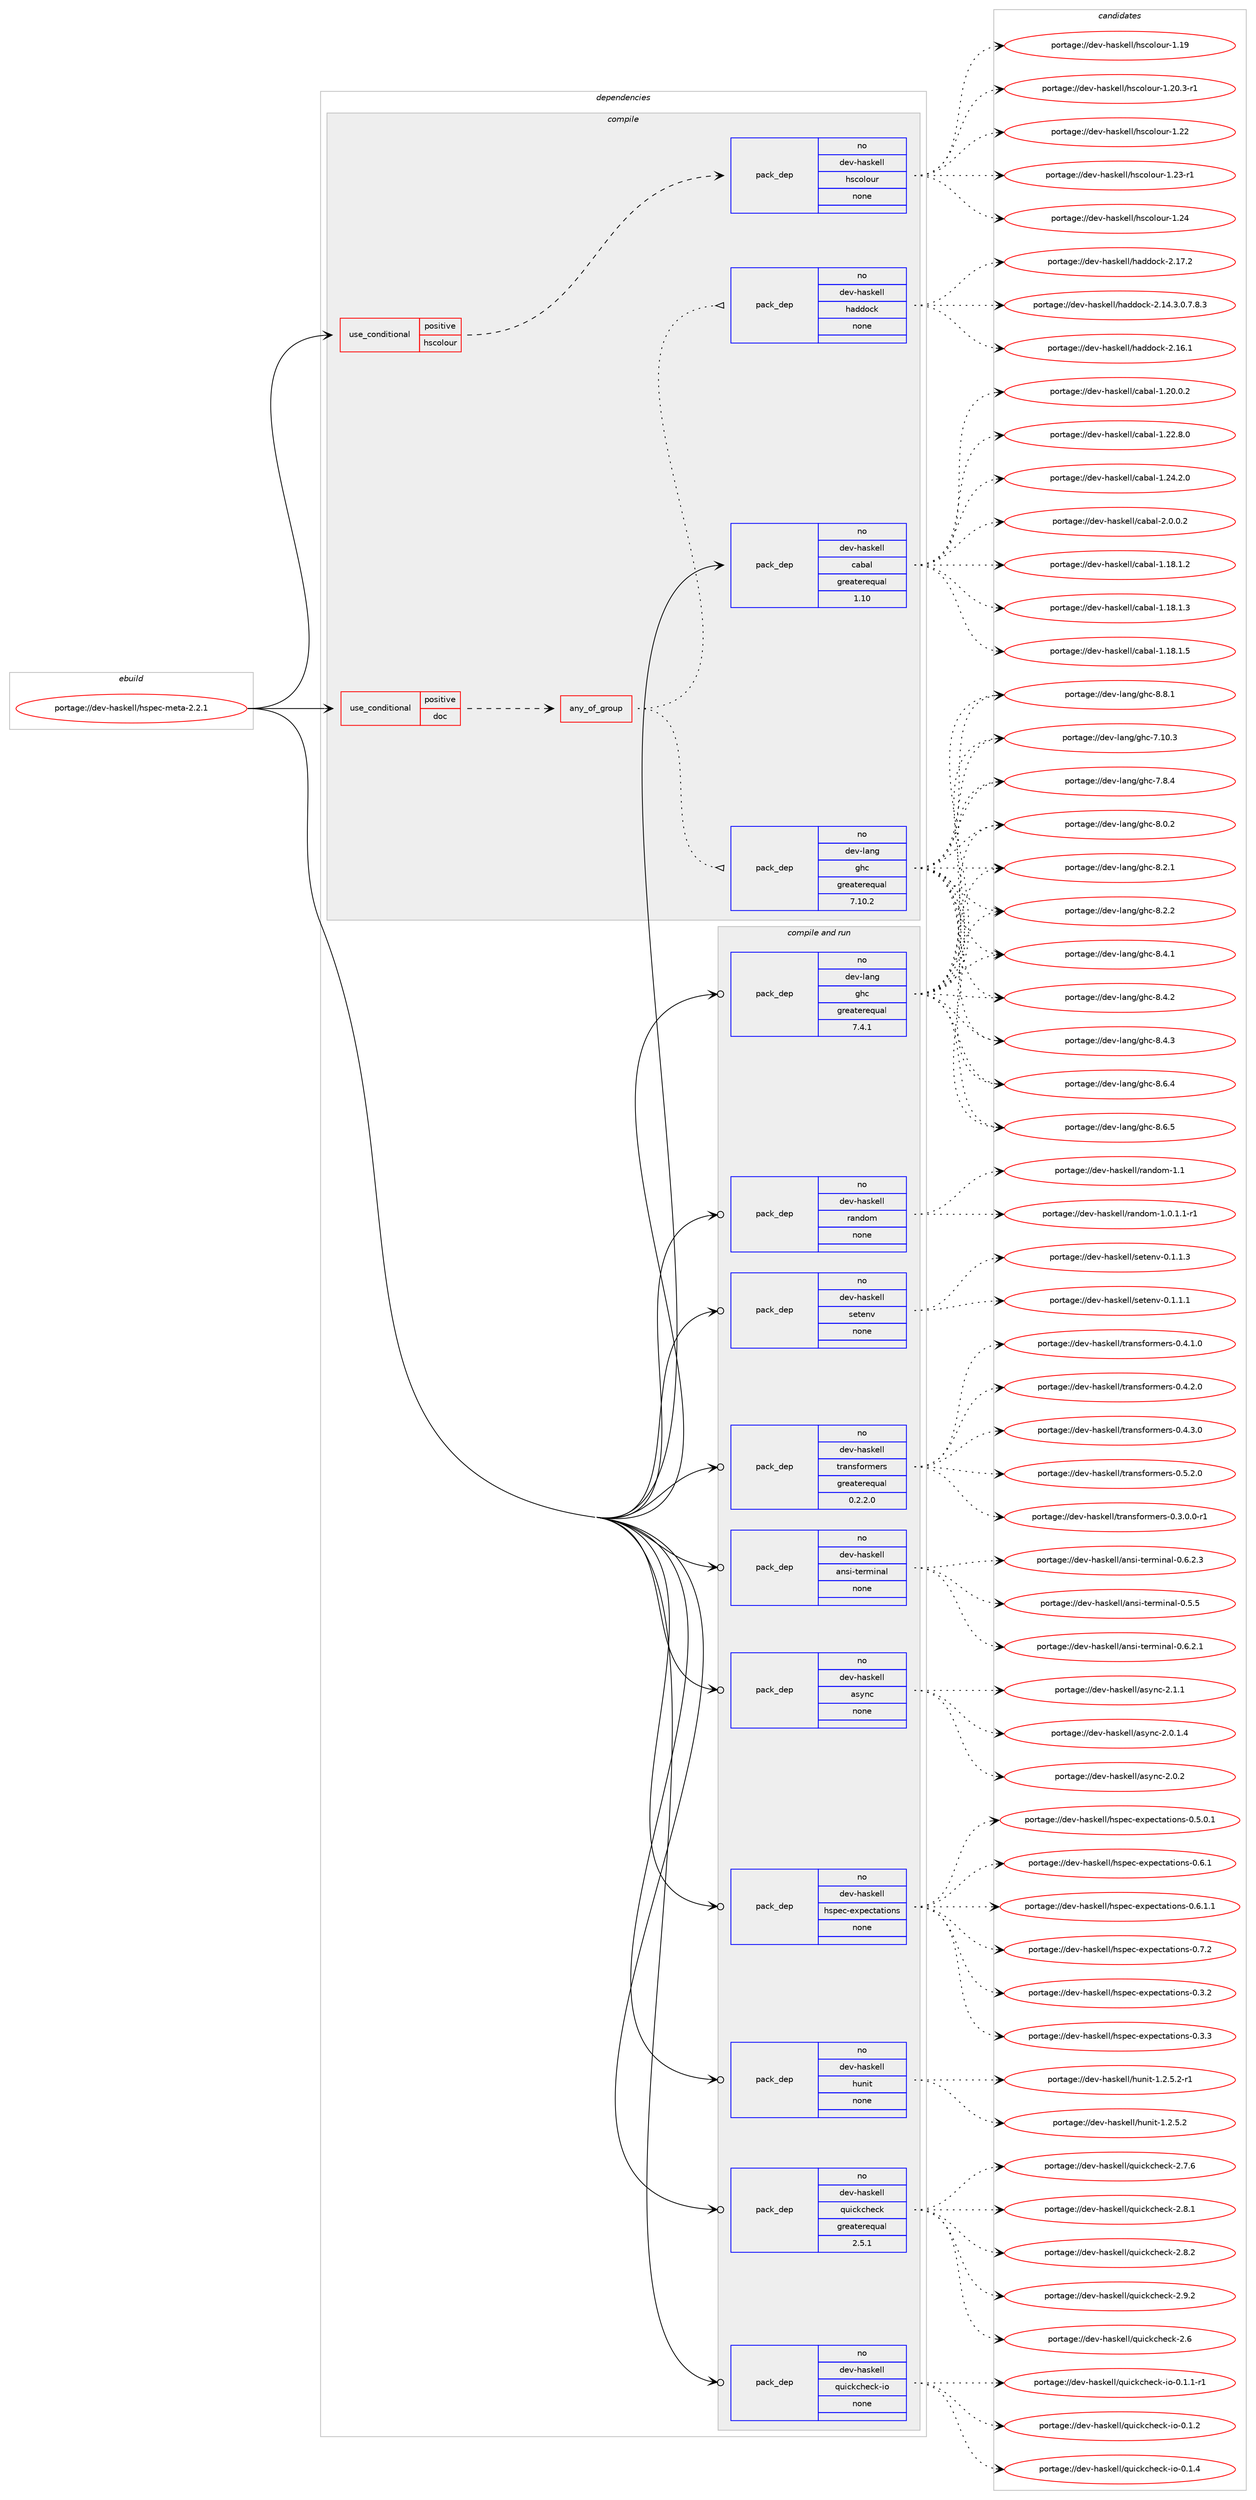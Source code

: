 digraph prolog {

# *************
# Graph options
# *************

newrank=true;
concentrate=true;
compound=true;
graph [rankdir=LR,fontname=Helvetica,fontsize=10,ranksep=1.5];#, ranksep=2.5, nodesep=0.2];
edge  [arrowhead=vee];
node  [fontname=Helvetica,fontsize=10];

# **********
# The ebuild
# **********

subgraph cluster_leftcol {
color=gray;
rank=same;
label=<<i>ebuild</i>>;
id [label="portage://dev-haskell/hspec-meta-2.2.1", color=red, width=4, href="../dev-haskell/hspec-meta-2.2.1.svg"];
}

# ****************
# The dependencies
# ****************

subgraph cluster_midcol {
color=gray;
label=<<i>dependencies</i>>;
subgraph cluster_compile {
fillcolor="#eeeeee";
style=filled;
label=<<i>compile</i>>;
subgraph cond15655 {
dependency71045 [label=<<TABLE BORDER="0" CELLBORDER="1" CELLSPACING="0" CELLPADDING="4"><TR><TD ROWSPAN="3" CELLPADDING="10">use_conditional</TD></TR><TR><TD>positive</TD></TR><TR><TD>doc</TD></TR></TABLE>>, shape=none, color=red];
subgraph any1863 {
dependency71046 [label=<<TABLE BORDER="0" CELLBORDER="1" CELLSPACING="0" CELLPADDING="4"><TR><TD CELLPADDING="10">any_of_group</TD></TR></TABLE>>, shape=none, color=red];subgraph pack53468 {
dependency71047 [label=<<TABLE BORDER="0" CELLBORDER="1" CELLSPACING="0" CELLPADDING="4" WIDTH="220"><TR><TD ROWSPAN="6" CELLPADDING="30">pack_dep</TD></TR><TR><TD WIDTH="110">no</TD></TR><TR><TD>dev-haskell</TD></TR><TR><TD>haddock</TD></TR><TR><TD>none</TD></TR><TR><TD></TD></TR></TABLE>>, shape=none, color=blue];
}
dependency71046:e -> dependency71047:w [weight=20,style="dotted",arrowhead="oinv"];
subgraph pack53469 {
dependency71048 [label=<<TABLE BORDER="0" CELLBORDER="1" CELLSPACING="0" CELLPADDING="4" WIDTH="220"><TR><TD ROWSPAN="6" CELLPADDING="30">pack_dep</TD></TR><TR><TD WIDTH="110">no</TD></TR><TR><TD>dev-lang</TD></TR><TR><TD>ghc</TD></TR><TR><TD>greaterequal</TD></TR><TR><TD>7.10.2</TD></TR></TABLE>>, shape=none, color=blue];
}
dependency71046:e -> dependency71048:w [weight=20,style="dotted",arrowhead="oinv"];
}
dependency71045:e -> dependency71046:w [weight=20,style="dashed",arrowhead="vee"];
}
id:e -> dependency71045:w [weight=20,style="solid",arrowhead="vee"];
subgraph cond15656 {
dependency71049 [label=<<TABLE BORDER="0" CELLBORDER="1" CELLSPACING="0" CELLPADDING="4"><TR><TD ROWSPAN="3" CELLPADDING="10">use_conditional</TD></TR><TR><TD>positive</TD></TR><TR><TD>hscolour</TD></TR></TABLE>>, shape=none, color=red];
subgraph pack53470 {
dependency71050 [label=<<TABLE BORDER="0" CELLBORDER="1" CELLSPACING="0" CELLPADDING="4" WIDTH="220"><TR><TD ROWSPAN="6" CELLPADDING="30">pack_dep</TD></TR><TR><TD WIDTH="110">no</TD></TR><TR><TD>dev-haskell</TD></TR><TR><TD>hscolour</TD></TR><TR><TD>none</TD></TR><TR><TD></TD></TR></TABLE>>, shape=none, color=blue];
}
dependency71049:e -> dependency71050:w [weight=20,style="dashed",arrowhead="vee"];
}
id:e -> dependency71049:w [weight=20,style="solid",arrowhead="vee"];
subgraph pack53471 {
dependency71051 [label=<<TABLE BORDER="0" CELLBORDER="1" CELLSPACING="0" CELLPADDING="4" WIDTH="220"><TR><TD ROWSPAN="6" CELLPADDING="30">pack_dep</TD></TR><TR><TD WIDTH="110">no</TD></TR><TR><TD>dev-haskell</TD></TR><TR><TD>cabal</TD></TR><TR><TD>greaterequal</TD></TR><TR><TD>1.10</TD></TR></TABLE>>, shape=none, color=blue];
}
id:e -> dependency71051:w [weight=20,style="solid",arrowhead="vee"];
}
subgraph cluster_compileandrun {
fillcolor="#eeeeee";
style=filled;
label=<<i>compile and run</i>>;
subgraph pack53472 {
dependency71052 [label=<<TABLE BORDER="0" CELLBORDER="1" CELLSPACING="0" CELLPADDING="4" WIDTH="220"><TR><TD ROWSPAN="6" CELLPADDING="30">pack_dep</TD></TR><TR><TD WIDTH="110">no</TD></TR><TR><TD>dev-haskell</TD></TR><TR><TD>ansi-terminal</TD></TR><TR><TD>none</TD></TR><TR><TD></TD></TR></TABLE>>, shape=none, color=blue];
}
id:e -> dependency71052:w [weight=20,style="solid",arrowhead="odotvee"];
subgraph pack53473 {
dependency71053 [label=<<TABLE BORDER="0" CELLBORDER="1" CELLSPACING="0" CELLPADDING="4" WIDTH="220"><TR><TD ROWSPAN="6" CELLPADDING="30">pack_dep</TD></TR><TR><TD WIDTH="110">no</TD></TR><TR><TD>dev-haskell</TD></TR><TR><TD>async</TD></TR><TR><TD>none</TD></TR><TR><TD></TD></TR></TABLE>>, shape=none, color=blue];
}
id:e -> dependency71053:w [weight=20,style="solid",arrowhead="odotvee"];
subgraph pack53474 {
dependency71054 [label=<<TABLE BORDER="0" CELLBORDER="1" CELLSPACING="0" CELLPADDING="4" WIDTH="220"><TR><TD ROWSPAN="6" CELLPADDING="30">pack_dep</TD></TR><TR><TD WIDTH="110">no</TD></TR><TR><TD>dev-haskell</TD></TR><TR><TD>hspec-expectations</TD></TR><TR><TD>none</TD></TR><TR><TD></TD></TR></TABLE>>, shape=none, color=blue];
}
id:e -> dependency71054:w [weight=20,style="solid",arrowhead="odotvee"];
subgraph pack53475 {
dependency71055 [label=<<TABLE BORDER="0" CELLBORDER="1" CELLSPACING="0" CELLPADDING="4" WIDTH="220"><TR><TD ROWSPAN="6" CELLPADDING="30">pack_dep</TD></TR><TR><TD WIDTH="110">no</TD></TR><TR><TD>dev-haskell</TD></TR><TR><TD>hunit</TD></TR><TR><TD>none</TD></TR><TR><TD></TD></TR></TABLE>>, shape=none, color=blue];
}
id:e -> dependency71055:w [weight=20,style="solid",arrowhead="odotvee"];
subgraph pack53476 {
dependency71056 [label=<<TABLE BORDER="0" CELLBORDER="1" CELLSPACING="0" CELLPADDING="4" WIDTH="220"><TR><TD ROWSPAN="6" CELLPADDING="30">pack_dep</TD></TR><TR><TD WIDTH="110">no</TD></TR><TR><TD>dev-haskell</TD></TR><TR><TD>quickcheck</TD></TR><TR><TD>greaterequal</TD></TR><TR><TD>2.5.1</TD></TR></TABLE>>, shape=none, color=blue];
}
id:e -> dependency71056:w [weight=20,style="solid",arrowhead="odotvee"];
subgraph pack53477 {
dependency71057 [label=<<TABLE BORDER="0" CELLBORDER="1" CELLSPACING="0" CELLPADDING="4" WIDTH="220"><TR><TD ROWSPAN="6" CELLPADDING="30">pack_dep</TD></TR><TR><TD WIDTH="110">no</TD></TR><TR><TD>dev-haskell</TD></TR><TR><TD>quickcheck-io</TD></TR><TR><TD>none</TD></TR><TR><TD></TD></TR></TABLE>>, shape=none, color=blue];
}
id:e -> dependency71057:w [weight=20,style="solid",arrowhead="odotvee"];
subgraph pack53478 {
dependency71058 [label=<<TABLE BORDER="0" CELLBORDER="1" CELLSPACING="0" CELLPADDING="4" WIDTH="220"><TR><TD ROWSPAN="6" CELLPADDING="30">pack_dep</TD></TR><TR><TD WIDTH="110">no</TD></TR><TR><TD>dev-haskell</TD></TR><TR><TD>random</TD></TR><TR><TD>none</TD></TR><TR><TD></TD></TR></TABLE>>, shape=none, color=blue];
}
id:e -> dependency71058:w [weight=20,style="solid",arrowhead="odotvee"];
subgraph pack53479 {
dependency71059 [label=<<TABLE BORDER="0" CELLBORDER="1" CELLSPACING="0" CELLPADDING="4" WIDTH="220"><TR><TD ROWSPAN="6" CELLPADDING="30">pack_dep</TD></TR><TR><TD WIDTH="110">no</TD></TR><TR><TD>dev-haskell</TD></TR><TR><TD>setenv</TD></TR><TR><TD>none</TD></TR><TR><TD></TD></TR></TABLE>>, shape=none, color=blue];
}
id:e -> dependency71059:w [weight=20,style="solid",arrowhead="odotvee"];
subgraph pack53480 {
dependency71060 [label=<<TABLE BORDER="0" CELLBORDER="1" CELLSPACING="0" CELLPADDING="4" WIDTH="220"><TR><TD ROWSPAN="6" CELLPADDING="30">pack_dep</TD></TR><TR><TD WIDTH="110">no</TD></TR><TR><TD>dev-haskell</TD></TR><TR><TD>transformers</TD></TR><TR><TD>greaterequal</TD></TR><TR><TD>0.2.2.0</TD></TR></TABLE>>, shape=none, color=blue];
}
id:e -> dependency71060:w [weight=20,style="solid",arrowhead="odotvee"];
subgraph pack53481 {
dependency71061 [label=<<TABLE BORDER="0" CELLBORDER="1" CELLSPACING="0" CELLPADDING="4" WIDTH="220"><TR><TD ROWSPAN="6" CELLPADDING="30">pack_dep</TD></TR><TR><TD WIDTH="110">no</TD></TR><TR><TD>dev-lang</TD></TR><TR><TD>ghc</TD></TR><TR><TD>greaterequal</TD></TR><TR><TD>7.4.1</TD></TR></TABLE>>, shape=none, color=blue];
}
id:e -> dependency71061:w [weight=20,style="solid",arrowhead="odotvee"];
}
subgraph cluster_run {
fillcolor="#eeeeee";
style=filled;
label=<<i>run</i>>;
}
}

# **************
# The candidates
# **************

subgraph cluster_choices {
rank=same;
color=gray;
label=<<i>candidates</i>>;

subgraph choice53468 {
color=black;
nodesep=1;
choiceportage1001011184510497115107101108108471049710010011199107455046495246514648465546564651 [label="portage://dev-haskell/haddock-2.14.3.0.7.8.3", color=red, width=4,href="../dev-haskell/haddock-2.14.3.0.7.8.3.svg"];
choiceportage100101118451049711510710110810847104971001001119910745504649544649 [label="portage://dev-haskell/haddock-2.16.1", color=red, width=4,href="../dev-haskell/haddock-2.16.1.svg"];
choiceportage100101118451049711510710110810847104971001001119910745504649554650 [label="portage://dev-haskell/haddock-2.17.2", color=red, width=4,href="../dev-haskell/haddock-2.17.2.svg"];
dependency71047:e -> choiceportage1001011184510497115107101108108471049710010011199107455046495246514648465546564651:w [style=dotted,weight="100"];
dependency71047:e -> choiceportage100101118451049711510710110810847104971001001119910745504649544649:w [style=dotted,weight="100"];
dependency71047:e -> choiceportage100101118451049711510710110810847104971001001119910745504649554650:w [style=dotted,weight="100"];
}
subgraph choice53469 {
color=black;
nodesep=1;
choiceportage1001011184510897110103471031049945554649484651 [label="portage://dev-lang/ghc-7.10.3", color=red, width=4,href="../dev-lang/ghc-7.10.3.svg"];
choiceportage10010111845108971101034710310499455546564652 [label="portage://dev-lang/ghc-7.8.4", color=red, width=4,href="../dev-lang/ghc-7.8.4.svg"];
choiceportage10010111845108971101034710310499455646484650 [label="portage://dev-lang/ghc-8.0.2", color=red, width=4,href="../dev-lang/ghc-8.0.2.svg"];
choiceportage10010111845108971101034710310499455646504649 [label="portage://dev-lang/ghc-8.2.1", color=red, width=4,href="../dev-lang/ghc-8.2.1.svg"];
choiceportage10010111845108971101034710310499455646504650 [label="portage://dev-lang/ghc-8.2.2", color=red, width=4,href="../dev-lang/ghc-8.2.2.svg"];
choiceportage10010111845108971101034710310499455646524649 [label="portage://dev-lang/ghc-8.4.1", color=red, width=4,href="../dev-lang/ghc-8.4.1.svg"];
choiceportage10010111845108971101034710310499455646524650 [label="portage://dev-lang/ghc-8.4.2", color=red, width=4,href="../dev-lang/ghc-8.4.2.svg"];
choiceportage10010111845108971101034710310499455646524651 [label="portage://dev-lang/ghc-8.4.3", color=red, width=4,href="../dev-lang/ghc-8.4.3.svg"];
choiceportage10010111845108971101034710310499455646544652 [label="portage://dev-lang/ghc-8.6.4", color=red, width=4,href="../dev-lang/ghc-8.6.4.svg"];
choiceportage10010111845108971101034710310499455646544653 [label="portage://dev-lang/ghc-8.6.5", color=red, width=4,href="../dev-lang/ghc-8.6.5.svg"];
choiceportage10010111845108971101034710310499455646564649 [label="portage://dev-lang/ghc-8.8.1", color=red, width=4,href="../dev-lang/ghc-8.8.1.svg"];
dependency71048:e -> choiceportage1001011184510897110103471031049945554649484651:w [style=dotted,weight="100"];
dependency71048:e -> choiceportage10010111845108971101034710310499455546564652:w [style=dotted,weight="100"];
dependency71048:e -> choiceportage10010111845108971101034710310499455646484650:w [style=dotted,weight="100"];
dependency71048:e -> choiceportage10010111845108971101034710310499455646504649:w [style=dotted,weight="100"];
dependency71048:e -> choiceportage10010111845108971101034710310499455646504650:w [style=dotted,weight="100"];
dependency71048:e -> choiceportage10010111845108971101034710310499455646524649:w [style=dotted,weight="100"];
dependency71048:e -> choiceportage10010111845108971101034710310499455646524650:w [style=dotted,weight="100"];
dependency71048:e -> choiceportage10010111845108971101034710310499455646524651:w [style=dotted,weight="100"];
dependency71048:e -> choiceportage10010111845108971101034710310499455646544652:w [style=dotted,weight="100"];
dependency71048:e -> choiceportage10010111845108971101034710310499455646544653:w [style=dotted,weight="100"];
dependency71048:e -> choiceportage10010111845108971101034710310499455646564649:w [style=dotted,weight="100"];
}
subgraph choice53470 {
color=black;
nodesep=1;
choiceportage100101118451049711510710110810847104115991111081111171144549464957 [label="portage://dev-haskell/hscolour-1.19", color=red, width=4,href="../dev-haskell/hscolour-1.19.svg"];
choiceportage10010111845104971151071011081084710411599111108111117114454946504846514511449 [label="portage://dev-haskell/hscolour-1.20.3-r1", color=red, width=4,href="../dev-haskell/hscolour-1.20.3-r1.svg"];
choiceportage100101118451049711510710110810847104115991111081111171144549465050 [label="portage://dev-haskell/hscolour-1.22", color=red, width=4,href="../dev-haskell/hscolour-1.22.svg"];
choiceportage1001011184510497115107101108108471041159911110811111711445494650514511449 [label="portage://dev-haskell/hscolour-1.23-r1", color=red, width=4,href="../dev-haskell/hscolour-1.23-r1.svg"];
choiceportage100101118451049711510710110810847104115991111081111171144549465052 [label="portage://dev-haskell/hscolour-1.24", color=red, width=4,href="../dev-haskell/hscolour-1.24.svg"];
dependency71050:e -> choiceportage100101118451049711510710110810847104115991111081111171144549464957:w [style=dotted,weight="100"];
dependency71050:e -> choiceportage10010111845104971151071011081084710411599111108111117114454946504846514511449:w [style=dotted,weight="100"];
dependency71050:e -> choiceportage100101118451049711510710110810847104115991111081111171144549465050:w [style=dotted,weight="100"];
dependency71050:e -> choiceportage1001011184510497115107101108108471041159911110811111711445494650514511449:w [style=dotted,weight="100"];
dependency71050:e -> choiceportage100101118451049711510710110810847104115991111081111171144549465052:w [style=dotted,weight="100"];
}
subgraph choice53471 {
color=black;
nodesep=1;
choiceportage10010111845104971151071011081084799979897108454946495646494650 [label="portage://dev-haskell/cabal-1.18.1.2", color=red, width=4,href="../dev-haskell/cabal-1.18.1.2.svg"];
choiceportage10010111845104971151071011081084799979897108454946495646494651 [label="portage://dev-haskell/cabal-1.18.1.3", color=red, width=4,href="../dev-haskell/cabal-1.18.1.3.svg"];
choiceportage10010111845104971151071011081084799979897108454946495646494653 [label="portage://dev-haskell/cabal-1.18.1.5", color=red, width=4,href="../dev-haskell/cabal-1.18.1.5.svg"];
choiceportage10010111845104971151071011081084799979897108454946504846484650 [label="portage://dev-haskell/cabal-1.20.0.2", color=red, width=4,href="../dev-haskell/cabal-1.20.0.2.svg"];
choiceportage10010111845104971151071011081084799979897108454946505046564648 [label="portage://dev-haskell/cabal-1.22.8.0", color=red, width=4,href="../dev-haskell/cabal-1.22.8.0.svg"];
choiceportage10010111845104971151071011081084799979897108454946505246504648 [label="portage://dev-haskell/cabal-1.24.2.0", color=red, width=4,href="../dev-haskell/cabal-1.24.2.0.svg"];
choiceportage100101118451049711510710110810847999798971084550464846484650 [label="portage://dev-haskell/cabal-2.0.0.2", color=red, width=4,href="../dev-haskell/cabal-2.0.0.2.svg"];
dependency71051:e -> choiceportage10010111845104971151071011081084799979897108454946495646494650:w [style=dotted,weight="100"];
dependency71051:e -> choiceportage10010111845104971151071011081084799979897108454946495646494651:w [style=dotted,weight="100"];
dependency71051:e -> choiceportage10010111845104971151071011081084799979897108454946495646494653:w [style=dotted,weight="100"];
dependency71051:e -> choiceportage10010111845104971151071011081084799979897108454946504846484650:w [style=dotted,weight="100"];
dependency71051:e -> choiceportage10010111845104971151071011081084799979897108454946505046564648:w [style=dotted,weight="100"];
dependency71051:e -> choiceportage10010111845104971151071011081084799979897108454946505246504648:w [style=dotted,weight="100"];
dependency71051:e -> choiceportage100101118451049711510710110810847999798971084550464846484650:w [style=dotted,weight="100"];
}
subgraph choice53472 {
color=black;
nodesep=1;
choiceportage100101118451049711510710110810847971101151054511610111410910511097108454846534653 [label="portage://dev-haskell/ansi-terminal-0.5.5", color=red, width=4,href="../dev-haskell/ansi-terminal-0.5.5.svg"];
choiceportage1001011184510497115107101108108479711011510545116101114109105110971084548465446504649 [label="portage://dev-haskell/ansi-terminal-0.6.2.1", color=red, width=4,href="../dev-haskell/ansi-terminal-0.6.2.1.svg"];
choiceportage1001011184510497115107101108108479711011510545116101114109105110971084548465446504651 [label="portage://dev-haskell/ansi-terminal-0.6.2.3", color=red, width=4,href="../dev-haskell/ansi-terminal-0.6.2.3.svg"];
dependency71052:e -> choiceportage100101118451049711510710110810847971101151054511610111410910511097108454846534653:w [style=dotted,weight="100"];
dependency71052:e -> choiceportage1001011184510497115107101108108479711011510545116101114109105110971084548465446504649:w [style=dotted,weight="100"];
dependency71052:e -> choiceportage1001011184510497115107101108108479711011510545116101114109105110971084548465446504651:w [style=dotted,weight="100"];
}
subgraph choice53473 {
color=black;
nodesep=1;
choiceportage10010111845104971151071011081084797115121110994550464846494652 [label="portage://dev-haskell/async-2.0.1.4", color=red, width=4,href="../dev-haskell/async-2.0.1.4.svg"];
choiceportage1001011184510497115107101108108479711512111099455046484650 [label="portage://dev-haskell/async-2.0.2", color=red, width=4,href="../dev-haskell/async-2.0.2.svg"];
choiceportage1001011184510497115107101108108479711512111099455046494649 [label="portage://dev-haskell/async-2.1.1", color=red, width=4,href="../dev-haskell/async-2.1.1.svg"];
dependency71053:e -> choiceportage10010111845104971151071011081084797115121110994550464846494652:w [style=dotted,weight="100"];
dependency71053:e -> choiceportage1001011184510497115107101108108479711512111099455046484650:w [style=dotted,weight="100"];
dependency71053:e -> choiceportage1001011184510497115107101108108479711512111099455046494649:w [style=dotted,weight="100"];
}
subgraph choice53474 {
color=black;
nodesep=1;
choiceportage10010111845104971151071011081084710411511210199451011201121019911697116105111110115454846514650 [label="portage://dev-haskell/hspec-expectations-0.3.2", color=red, width=4,href="../dev-haskell/hspec-expectations-0.3.2.svg"];
choiceportage10010111845104971151071011081084710411511210199451011201121019911697116105111110115454846514651 [label="portage://dev-haskell/hspec-expectations-0.3.3", color=red, width=4,href="../dev-haskell/hspec-expectations-0.3.3.svg"];
choiceportage100101118451049711510710110810847104115112101994510112011210199116971161051111101154548465346484649 [label="portage://dev-haskell/hspec-expectations-0.5.0.1", color=red, width=4,href="../dev-haskell/hspec-expectations-0.5.0.1.svg"];
choiceportage10010111845104971151071011081084710411511210199451011201121019911697116105111110115454846544649 [label="portage://dev-haskell/hspec-expectations-0.6.1", color=red, width=4,href="../dev-haskell/hspec-expectations-0.6.1.svg"];
choiceportage100101118451049711510710110810847104115112101994510112011210199116971161051111101154548465446494649 [label="portage://dev-haskell/hspec-expectations-0.6.1.1", color=red, width=4,href="../dev-haskell/hspec-expectations-0.6.1.1.svg"];
choiceportage10010111845104971151071011081084710411511210199451011201121019911697116105111110115454846554650 [label="portage://dev-haskell/hspec-expectations-0.7.2", color=red, width=4,href="../dev-haskell/hspec-expectations-0.7.2.svg"];
dependency71054:e -> choiceportage10010111845104971151071011081084710411511210199451011201121019911697116105111110115454846514650:w [style=dotted,weight="100"];
dependency71054:e -> choiceportage10010111845104971151071011081084710411511210199451011201121019911697116105111110115454846514651:w [style=dotted,weight="100"];
dependency71054:e -> choiceportage100101118451049711510710110810847104115112101994510112011210199116971161051111101154548465346484649:w [style=dotted,weight="100"];
dependency71054:e -> choiceportage10010111845104971151071011081084710411511210199451011201121019911697116105111110115454846544649:w [style=dotted,weight="100"];
dependency71054:e -> choiceportage100101118451049711510710110810847104115112101994510112011210199116971161051111101154548465446494649:w [style=dotted,weight="100"];
dependency71054:e -> choiceportage10010111845104971151071011081084710411511210199451011201121019911697116105111110115454846554650:w [style=dotted,weight="100"];
}
subgraph choice53475 {
color=black;
nodesep=1;
choiceportage1001011184510497115107101108108471041171101051164549465046534650 [label="portage://dev-haskell/hunit-1.2.5.2", color=red, width=4,href="../dev-haskell/hunit-1.2.5.2.svg"];
choiceportage10010111845104971151071011081084710411711010511645494650465346504511449 [label="portage://dev-haskell/hunit-1.2.5.2-r1", color=red, width=4,href="../dev-haskell/hunit-1.2.5.2-r1.svg"];
dependency71055:e -> choiceportage1001011184510497115107101108108471041171101051164549465046534650:w [style=dotted,weight="100"];
dependency71055:e -> choiceportage10010111845104971151071011081084710411711010511645494650465346504511449:w [style=dotted,weight="100"];
}
subgraph choice53476 {
color=black;
nodesep=1;
choiceportage10010111845104971151071011081084711311710599107991041019910745504654 [label="portage://dev-haskell/quickcheck-2.6", color=red, width=4,href="../dev-haskell/quickcheck-2.6.svg"];
choiceportage100101118451049711510710110810847113117105991079910410199107455046554654 [label="portage://dev-haskell/quickcheck-2.7.6", color=red, width=4,href="../dev-haskell/quickcheck-2.7.6.svg"];
choiceportage100101118451049711510710110810847113117105991079910410199107455046564649 [label="portage://dev-haskell/quickcheck-2.8.1", color=red, width=4,href="../dev-haskell/quickcheck-2.8.1.svg"];
choiceportage100101118451049711510710110810847113117105991079910410199107455046564650 [label="portage://dev-haskell/quickcheck-2.8.2", color=red, width=4,href="../dev-haskell/quickcheck-2.8.2.svg"];
choiceportage100101118451049711510710110810847113117105991079910410199107455046574650 [label="portage://dev-haskell/quickcheck-2.9.2", color=red, width=4,href="../dev-haskell/quickcheck-2.9.2.svg"];
dependency71056:e -> choiceportage10010111845104971151071011081084711311710599107991041019910745504654:w [style=dotted,weight="100"];
dependency71056:e -> choiceportage100101118451049711510710110810847113117105991079910410199107455046554654:w [style=dotted,weight="100"];
dependency71056:e -> choiceportage100101118451049711510710110810847113117105991079910410199107455046564649:w [style=dotted,weight="100"];
dependency71056:e -> choiceportage100101118451049711510710110810847113117105991079910410199107455046564650:w [style=dotted,weight="100"];
dependency71056:e -> choiceportage100101118451049711510710110810847113117105991079910410199107455046574650:w [style=dotted,weight="100"];
}
subgraph choice53477 {
color=black;
nodesep=1;
choiceportage100101118451049711510710110810847113117105991079910410199107451051114548464946494511449 [label="portage://dev-haskell/quickcheck-io-0.1.1-r1", color=red, width=4,href="../dev-haskell/quickcheck-io-0.1.1-r1.svg"];
choiceportage10010111845104971151071011081084711311710599107991041019910745105111454846494650 [label="portage://dev-haskell/quickcheck-io-0.1.2", color=red, width=4,href="../dev-haskell/quickcheck-io-0.1.2.svg"];
choiceportage10010111845104971151071011081084711311710599107991041019910745105111454846494652 [label="portage://dev-haskell/quickcheck-io-0.1.4", color=red, width=4,href="../dev-haskell/quickcheck-io-0.1.4.svg"];
dependency71057:e -> choiceportage100101118451049711510710110810847113117105991079910410199107451051114548464946494511449:w [style=dotted,weight="100"];
dependency71057:e -> choiceportage10010111845104971151071011081084711311710599107991041019910745105111454846494650:w [style=dotted,weight="100"];
dependency71057:e -> choiceportage10010111845104971151071011081084711311710599107991041019910745105111454846494652:w [style=dotted,weight="100"];
}
subgraph choice53478 {
color=black;
nodesep=1;
choiceportage1001011184510497115107101108108471149711010011110945494648464946494511449 [label="portage://dev-haskell/random-1.0.1.1-r1", color=red, width=4,href="../dev-haskell/random-1.0.1.1-r1.svg"];
choiceportage1001011184510497115107101108108471149711010011110945494649 [label="portage://dev-haskell/random-1.1", color=red, width=4,href="../dev-haskell/random-1.1.svg"];
dependency71058:e -> choiceportage1001011184510497115107101108108471149711010011110945494648464946494511449:w [style=dotted,weight="100"];
dependency71058:e -> choiceportage1001011184510497115107101108108471149711010011110945494649:w [style=dotted,weight="100"];
}
subgraph choice53479 {
color=black;
nodesep=1;
choiceportage1001011184510497115107101108108471151011161011101184548464946494649 [label="portage://dev-haskell/setenv-0.1.1.1", color=red, width=4,href="../dev-haskell/setenv-0.1.1.1.svg"];
choiceportage1001011184510497115107101108108471151011161011101184548464946494651 [label="portage://dev-haskell/setenv-0.1.1.3", color=red, width=4,href="../dev-haskell/setenv-0.1.1.3.svg"];
dependency71059:e -> choiceportage1001011184510497115107101108108471151011161011101184548464946494649:w [style=dotted,weight="100"];
dependency71059:e -> choiceportage1001011184510497115107101108108471151011161011101184548464946494651:w [style=dotted,weight="100"];
}
subgraph choice53480 {
color=black;
nodesep=1;
choiceportage1001011184510497115107101108108471161149711011510211111410910111411545484651464846484511449 [label="portage://dev-haskell/transformers-0.3.0.0-r1", color=red, width=4,href="../dev-haskell/transformers-0.3.0.0-r1.svg"];
choiceportage100101118451049711510710110810847116114971101151021111141091011141154548465246494648 [label="portage://dev-haskell/transformers-0.4.1.0", color=red, width=4,href="../dev-haskell/transformers-0.4.1.0.svg"];
choiceportage100101118451049711510710110810847116114971101151021111141091011141154548465246504648 [label="portage://dev-haskell/transformers-0.4.2.0", color=red, width=4,href="../dev-haskell/transformers-0.4.2.0.svg"];
choiceportage100101118451049711510710110810847116114971101151021111141091011141154548465246514648 [label="portage://dev-haskell/transformers-0.4.3.0", color=red, width=4,href="../dev-haskell/transformers-0.4.3.0.svg"];
choiceportage100101118451049711510710110810847116114971101151021111141091011141154548465346504648 [label="portage://dev-haskell/transformers-0.5.2.0", color=red, width=4,href="../dev-haskell/transformers-0.5.2.0.svg"];
dependency71060:e -> choiceportage1001011184510497115107101108108471161149711011510211111410910111411545484651464846484511449:w [style=dotted,weight="100"];
dependency71060:e -> choiceportage100101118451049711510710110810847116114971101151021111141091011141154548465246494648:w [style=dotted,weight="100"];
dependency71060:e -> choiceportage100101118451049711510710110810847116114971101151021111141091011141154548465246504648:w [style=dotted,weight="100"];
dependency71060:e -> choiceportage100101118451049711510710110810847116114971101151021111141091011141154548465246514648:w [style=dotted,weight="100"];
dependency71060:e -> choiceportage100101118451049711510710110810847116114971101151021111141091011141154548465346504648:w [style=dotted,weight="100"];
}
subgraph choice53481 {
color=black;
nodesep=1;
choiceportage1001011184510897110103471031049945554649484651 [label="portage://dev-lang/ghc-7.10.3", color=red, width=4,href="../dev-lang/ghc-7.10.3.svg"];
choiceportage10010111845108971101034710310499455546564652 [label="portage://dev-lang/ghc-7.8.4", color=red, width=4,href="../dev-lang/ghc-7.8.4.svg"];
choiceportage10010111845108971101034710310499455646484650 [label="portage://dev-lang/ghc-8.0.2", color=red, width=4,href="../dev-lang/ghc-8.0.2.svg"];
choiceportage10010111845108971101034710310499455646504649 [label="portage://dev-lang/ghc-8.2.1", color=red, width=4,href="../dev-lang/ghc-8.2.1.svg"];
choiceportage10010111845108971101034710310499455646504650 [label="portage://dev-lang/ghc-8.2.2", color=red, width=4,href="../dev-lang/ghc-8.2.2.svg"];
choiceportage10010111845108971101034710310499455646524649 [label="portage://dev-lang/ghc-8.4.1", color=red, width=4,href="../dev-lang/ghc-8.4.1.svg"];
choiceportage10010111845108971101034710310499455646524650 [label="portage://dev-lang/ghc-8.4.2", color=red, width=4,href="../dev-lang/ghc-8.4.2.svg"];
choiceportage10010111845108971101034710310499455646524651 [label="portage://dev-lang/ghc-8.4.3", color=red, width=4,href="../dev-lang/ghc-8.4.3.svg"];
choiceportage10010111845108971101034710310499455646544652 [label="portage://dev-lang/ghc-8.6.4", color=red, width=4,href="../dev-lang/ghc-8.6.4.svg"];
choiceportage10010111845108971101034710310499455646544653 [label="portage://dev-lang/ghc-8.6.5", color=red, width=4,href="../dev-lang/ghc-8.6.5.svg"];
choiceportage10010111845108971101034710310499455646564649 [label="portage://dev-lang/ghc-8.8.1", color=red, width=4,href="../dev-lang/ghc-8.8.1.svg"];
dependency71061:e -> choiceportage1001011184510897110103471031049945554649484651:w [style=dotted,weight="100"];
dependency71061:e -> choiceportage10010111845108971101034710310499455546564652:w [style=dotted,weight="100"];
dependency71061:e -> choiceportage10010111845108971101034710310499455646484650:w [style=dotted,weight="100"];
dependency71061:e -> choiceportage10010111845108971101034710310499455646504649:w [style=dotted,weight="100"];
dependency71061:e -> choiceportage10010111845108971101034710310499455646504650:w [style=dotted,weight="100"];
dependency71061:e -> choiceportage10010111845108971101034710310499455646524649:w [style=dotted,weight="100"];
dependency71061:e -> choiceportage10010111845108971101034710310499455646524650:w [style=dotted,weight="100"];
dependency71061:e -> choiceportage10010111845108971101034710310499455646524651:w [style=dotted,weight="100"];
dependency71061:e -> choiceportage10010111845108971101034710310499455646544652:w [style=dotted,weight="100"];
dependency71061:e -> choiceportage10010111845108971101034710310499455646544653:w [style=dotted,weight="100"];
dependency71061:e -> choiceportage10010111845108971101034710310499455646564649:w [style=dotted,weight="100"];
}
}

}
